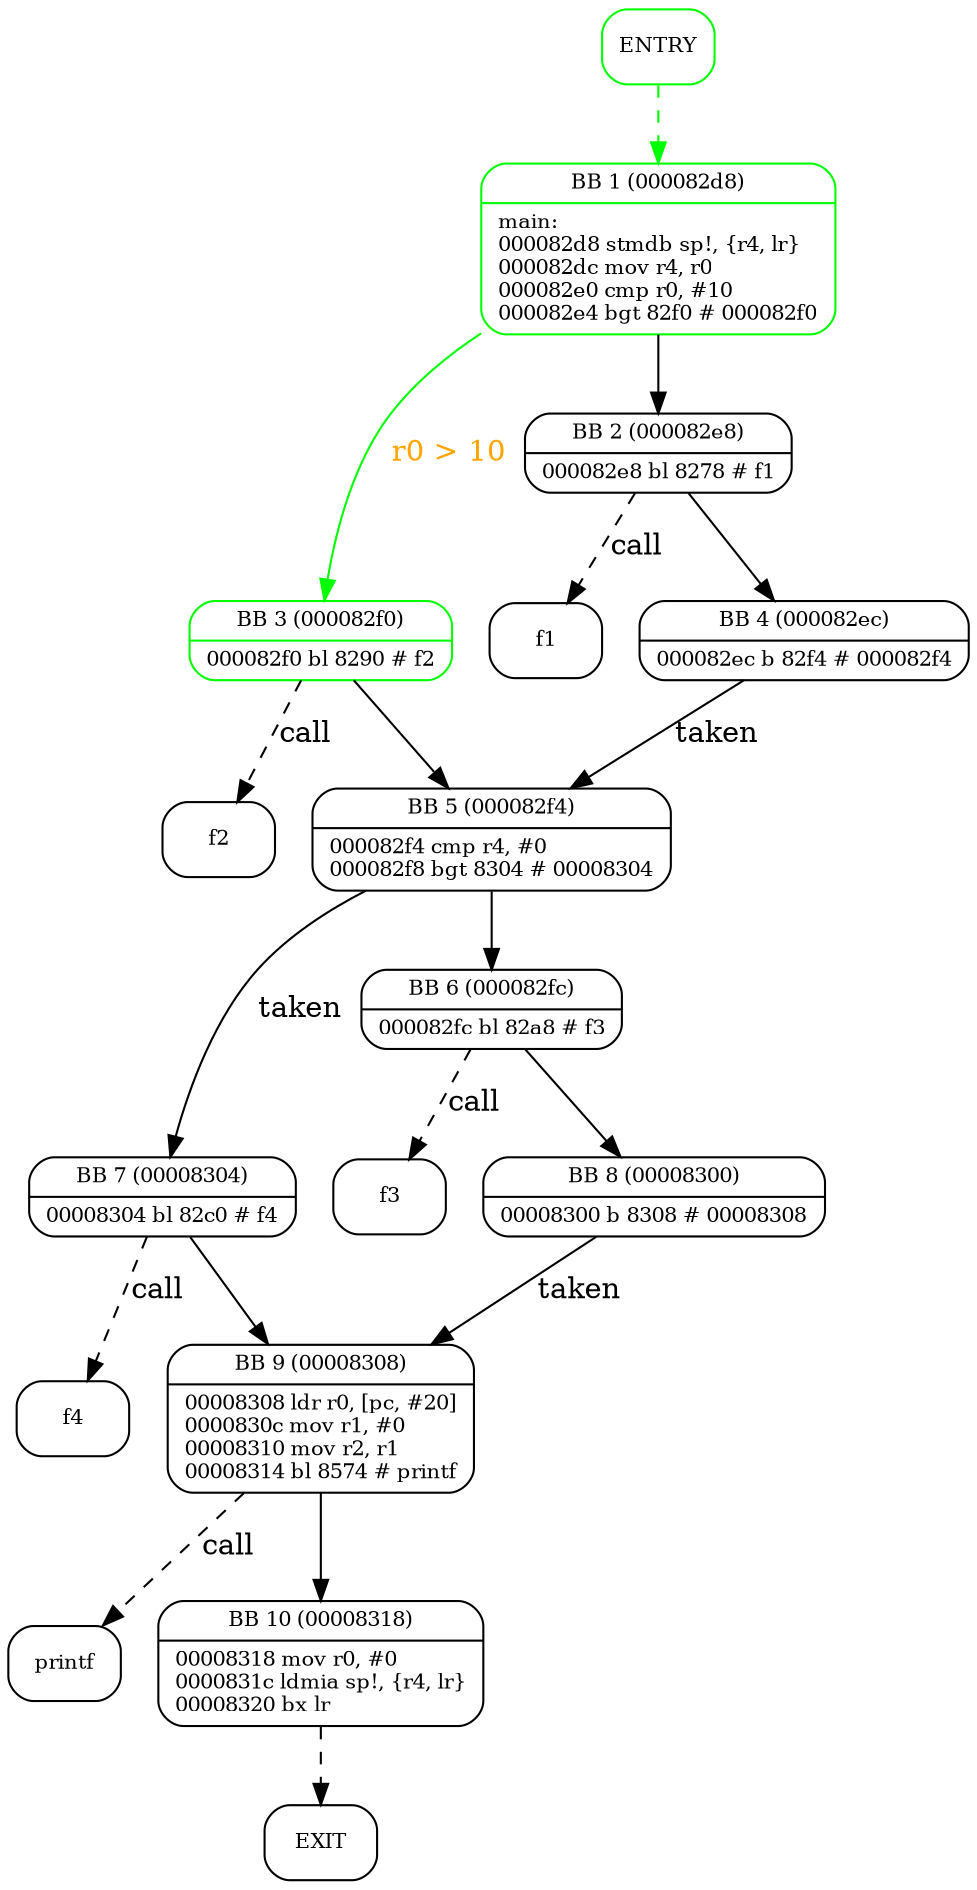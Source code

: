digraph main{
node [shape=Mrecord, labeljust=l, fontsize=10];
	"0" [color=green, label="ENTRY"]
	"0" -> "1" [color=green, style=dashed, weight=1];
	"1" [color=green, label="{BB 1 (000082d8) | main:\l000082d8    stmdb sp!, \{r4, lr\}\l000082dc    mov r4, r0\l000082e0    cmp r0, #10\l000082e4    bgt 82f0    # 000082f0\l }"]
	"1" -> "3" [color=green, fontcolor=orange label="r0 > 10", weight=3];
	"1" -> "2" [weight=4];
	"2" [label="{BB 2 (000082e8) | 000082e8    bl 8278    # f1\l }"]
	"0000000000c29c20f1" [label="f1"]
	"2" -> "0000000000c29c20f1" [label="call", style=dashed, weight=1]
	"2" -> "4" [weight=4];
	"3" [color=green, label="{BB 3 (000082f0) | 000082f0    bl 8290    # f2\l }"]
	"0000000000c29ba0f2" [label="f2"]
	"3" -> "0000000000c29ba0f2" [label="call", style=dashed, weight=1]
	"3" -> "5" [weight=4];
	"4" [label="{BB 4 (000082ec) | 000082ec    b 82f4    # 000082f4\l }"]
	"4" -> "5" [label="taken", weight=3];
	"5" [label="{BB 5 (000082f4) | 000082f4    cmp r4, #0\l000082f8    bgt 8304    # 00008304\l }"]
	"5" -> "7" [label="taken", weight=3];
	"5" -> "6" [weight=4];
	"6" [label="{BB 6 (000082fc) | 000082fc    bl 82a8    # f3\l }"]
	"0000000000c29720f3" [label="f3"]
	"6" -> "0000000000c29720f3" [label="call", style=dashed, weight=1]
	"6" -> "8" [weight=4];
	"7" [label="{BB 7 (00008304) | 00008304    bl 82c0    # f4\l }"]
	"0000000000c29520f4" [label="f4"]
	"7" -> "0000000000c29520f4" [label="call", style=dashed, weight=1]
	"7" -> "9" [weight=4];
	"8" [label="{BB 8 (00008300) | 00008300    b 8308    # 00008308\l }"]
	"8" -> "9" [label="taken", weight=3];
	"9" [label="{BB 9 (00008308) | 00008308    ldr r0, [pc, #20]\l0000830c    mov r1, #0\l00008310    mov r2, r1\l00008314    bl 8574    # printf\l }"]
	"0000000000c28c20printf" [label="printf"]
	"9" -> "0000000000c28c20printf" [label="call", style=dashed, weight=1]
	"9" -> "10" [weight=4];
	"10" [label="{BB 10 (00008318) | 00008318    mov r0, #0\l0000831c    ldmia sp!, \{r4, lr\}\l00008320    bx lr\l }"]
	"10" -> "11" [style=dashed, weight=1];
	"11" [label="EXIT"]
}
